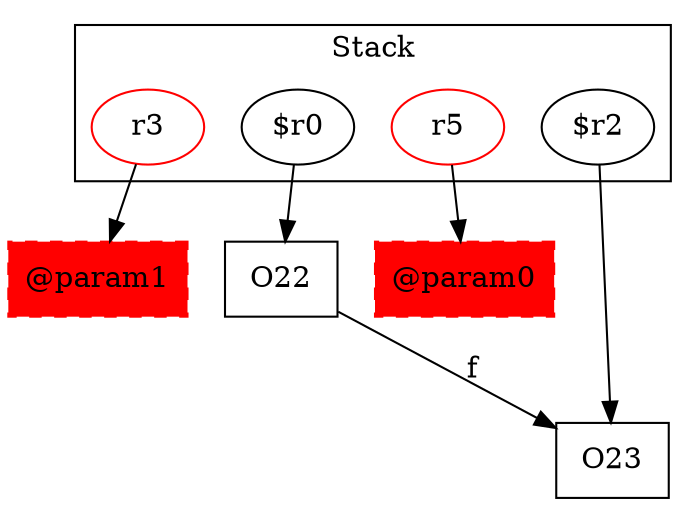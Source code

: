 digraph sample {
  rankDir="LR";
  subgraph cluster_0 {
    label="Stack"
    "r3"; "$r0"; "r5"; "$r2"; 
  }
  "r3" -> { "@param1"[shape=box]};
  "$r0" -> { O22[shape=box]};
  "r5" -> { "@param0"[shape=box]};
  "$r2" -> { O23[shape=box]};
  "@param1"[shape=box, style="filled,dashed"];
  "@param0"[shape=box, style="filled,dashed"];
  O22 -> O23[label="f", weight="0.2"]
  r3[color="red"];
  r5[color="red"];
  "@param1"[color="red"];
  "@param0"[color="red"];
}
